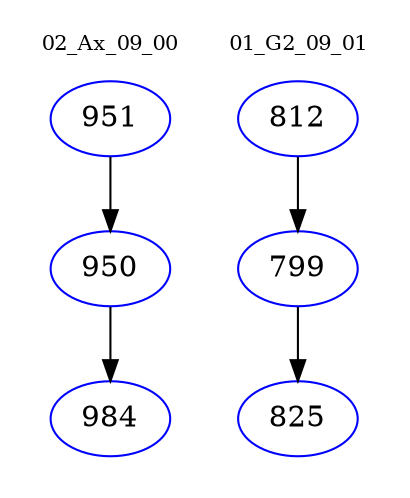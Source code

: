 digraph{
subgraph cluster_0 {
color = white
label = "02_Ax_09_00";
fontsize=10;
T0_951 [label="951", color="blue"]
T0_951 -> T0_950 [color="black"]
T0_950 [label="950", color="blue"]
T0_950 -> T0_984 [color="black"]
T0_984 [label="984", color="blue"]
}
subgraph cluster_1 {
color = white
label = "01_G2_09_01";
fontsize=10;
T1_812 [label="812", color="blue"]
T1_812 -> T1_799 [color="black"]
T1_799 [label="799", color="blue"]
T1_799 -> T1_825 [color="black"]
T1_825 [label="825", color="blue"]
}
}
